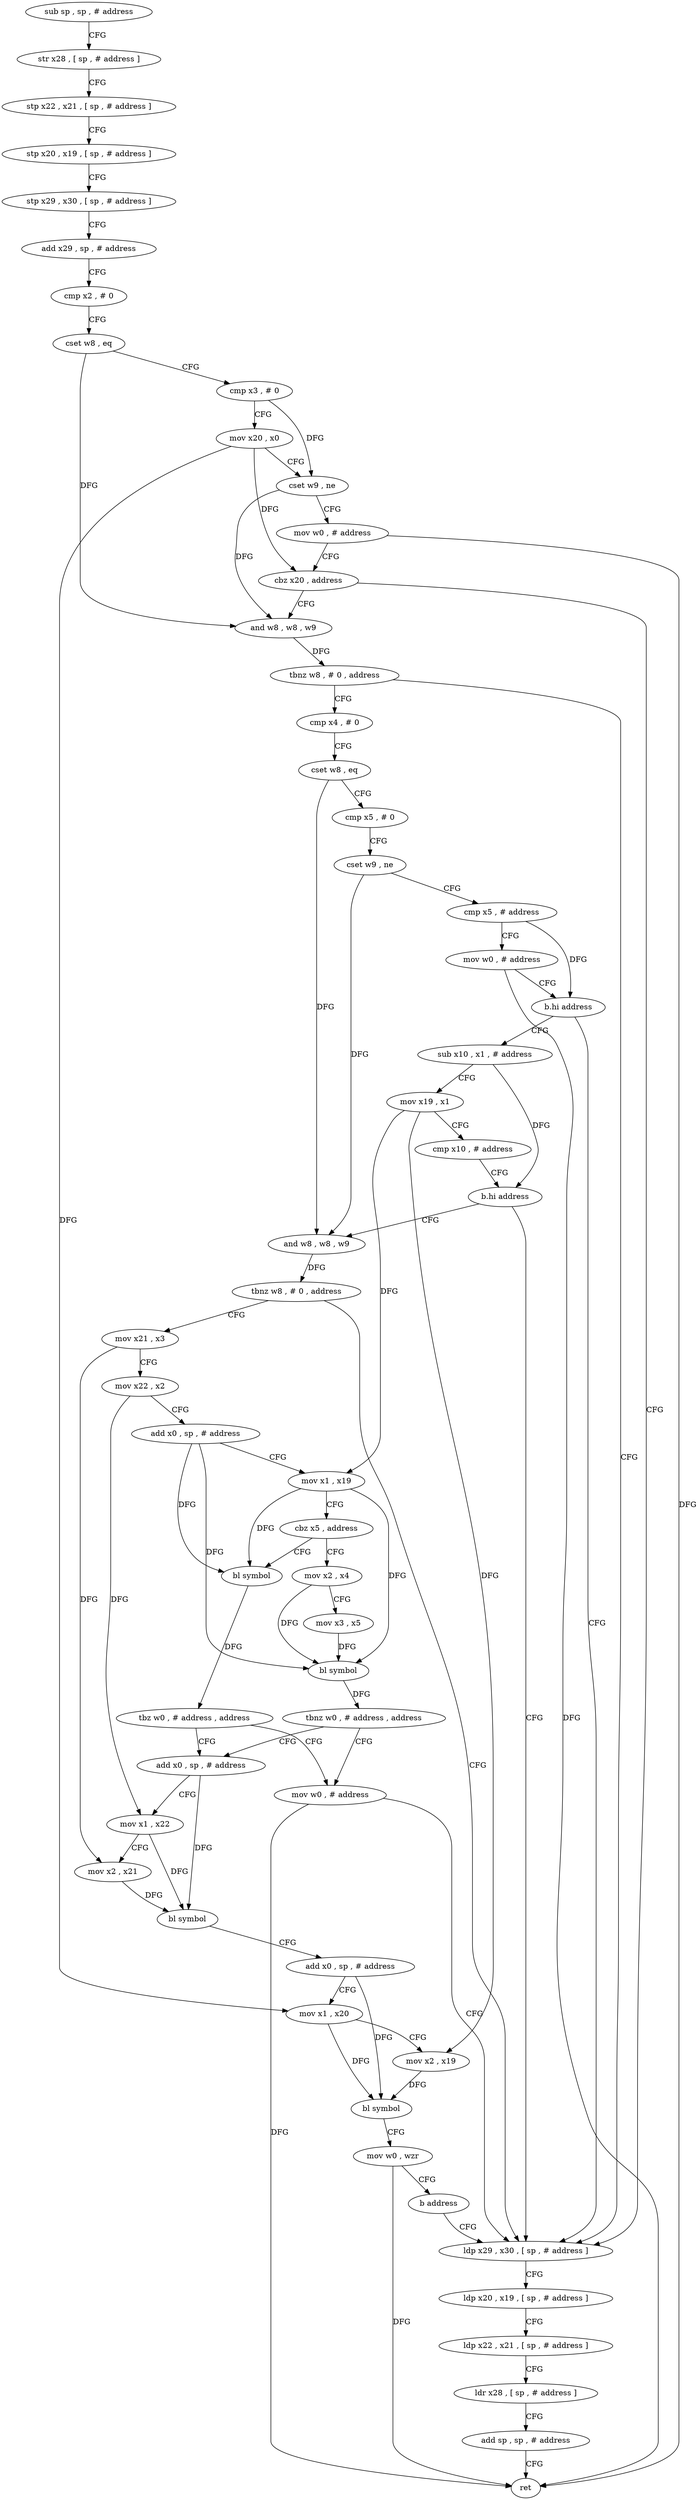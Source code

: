 digraph "func" {
"4219948" [label = "sub sp , sp , # address" ]
"4219952" [label = "str x28 , [ sp , # address ]" ]
"4219956" [label = "stp x22 , x21 , [ sp , # address ]" ]
"4219960" [label = "stp x20 , x19 , [ sp , # address ]" ]
"4219964" [label = "stp x29 , x30 , [ sp , # address ]" ]
"4219968" [label = "add x29 , sp , # address" ]
"4219972" [label = "cmp x2 , # 0" ]
"4219976" [label = "cset w8 , eq" ]
"4219980" [label = "cmp x3 , # 0" ]
"4219984" [label = "mov x20 , x0" ]
"4219988" [label = "cset w9 , ne" ]
"4219992" [label = "mov w0 , # address" ]
"4219996" [label = "cbz x20 , address" ]
"4220148" [label = "ldp x29 , x30 , [ sp , # address ]" ]
"4220000" [label = "and w8 , w8 , w9" ]
"4220152" [label = "ldp x20 , x19 , [ sp , # address ]" ]
"4220156" [label = "ldp x22 , x21 , [ sp , # address ]" ]
"4220160" [label = "ldr x28 , [ sp , # address ]" ]
"4220164" [label = "add sp , sp , # address" ]
"4220168" [label = "ret" ]
"4220004" [label = "tbnz w8 , # 0 , address" ]
"4220008" [label = "cmp x4 , # 0" ]
"4220012" [label = "cset w8 , eq" ]
"4220016" [label = "cmp x5 , # 0" ]
"4220020" [label = "cset w9 , ne" ]
"4220024" [label = "cmp x5 , # address" ]
"4220028" [label = "mov w0 , # address" ]
"4220032" [label = "b.hi address" ]
"4220036" [label = "sub x10 , x1 , # address" ]
"4220040" [label = "mov x19 , x1" ]
"4220044" [label = "cmp x10 , # address" ]
"4220048" [label = "b.hi address" ]
"4220052" [label = "and w8 , w8 , w9" ]
"4220056" [label = "tbnz w8 , # 0 , address" ]
"4220060" [label = "mov x21 , x3" ]
"4220064" [label = "mov x22 , x2" ]
"4220068" [label = "add x0 , sp , # address" ]
"4220072" [label = "mov x1 , x19" ]
"4220076" [label = "cbz x5 , address" ]
"4220136" [label = "bl symbol" ]
"4220080" [label = "mov x2 , x4" ]
"4220140" [label = "tbz w0 , # address , address" ]
"4220096" [label = "add x0 , sp , # address" ]
"4220144" [label = "mov w0 , # address" ]
"4220084" [label = "mov x3 , x5" ]
"4220088" [label = "bl symbol" ]
"4220092" [label = "tbnz w0 , # address , address" ]
"4220100" [label = "mov x1 , x22" ]
"4220104" [label = "mov x2 , x21" ]
"4220108" [label = "bl symbol" ]
"4220112" [label = "add x0 , sp , # address" ]
"4220116" [label = "mov x1 , x20" ]
"4220120" [label = "mov x2 , x19" ]
"4220124" [label = "bl symbol" ]
"4220128" [label = "mov w0 , wzr" ]
"4220132" [label = "b address" ]
"4219948" -> "4219952" [ label = "CFG" ]
"4219952" -> "4219956" [ label = "CFG" ]
"4219956" -> "4219960" [ label = "CFG" ]
"4219960" -> "4219964" [ label = "CFG" ]
"4219964" -> "4219968" [ label = "CFG" ]
"4219968" -> "4219972" [ label = "CFG" ]
"4219972" -> "4219976" [ label = "CFG" ]
"4219976" -> "4219980" [ label = "CFG" ]
"4219976" -> "4220000" [ label = "DFG" ]
"4219980" -> "4219984" [ label = "CFG" ]
"4219980" -> "4219988" [ label = "DFG" ]
"4219984" -> "4219988" [ label = "CFG" ]
"4219984" -> "4219996" [ label = "DFG" ]
"4219984" -> "4220116" [ label = "DFG" ]
"4219988" -> "4219992" [ label = "CFG" ]
"4219988" -> "4220000" [ label = "DFG" ]
"4219992" -> "4219996" [ label = "CFG" ]
"4219992" -> "4220168" [ label = "DFG" ]
"4219996" -> "4220148" [ label = "CFG" ]
"4219996" -> "4220000" [ label = "CFG" ]
"4220148" -> "4220152" [ label = "CFG" ]
"4220000" -> "4220004" [ label = "DFG" ]
"4220152" -> "4220156" [ label = "CFG" ]
"4220156" -> "4220160" [ label = "CFG" ]
"4220160" -> "4220164" [ label = "CFG" ]
"4220164" -> "4220168" [ label = "CFG" ]
"4220004" -> "4220148" [ label = "CFG" ]
"4220004" -> "4220008" [ label = "CFG" ]
"4220008" -> "4220012" [ label = "CFG" ]
"4220012" -> "4220016" [ label = "CFG" ]
"4220012" -> "4220052" [ label = "DFG" ]
"4220016" -> "4220020" [ label = "CFG" ]
"4220020" -> "4220024" [ label = "CFG" ]
"4220020" -> "4220052" [ label = "DFG" ]
"4220024" -> "4220028" [ label = "CFG" ]
"4220024" -> "4220032" [ label = "DFG" ]
"4220028" -> "4220032" [ label = "CFG" ]
"4220028" -> "4220168" [ label = "DFG" ]
"4220032" -> "4220148" [ label = "CFG" ]
"4220032" -> "4220036" [ label = "CFG" ]
"4220036" -> "4220040" [ label = "CFG" ]
"4220036" -> "4220048" [ label = "DFG" ]
"4220040" -> "4220044" [ label = "CFG" ]
"4220040" -> "4220072" [ label = "DFG" ]
"4220040" -> "4220120" [ label = "DFG" ]
"4220044" -> "4220048" [ label = "CFG" ]
"4220048" -> "4220148" [ label = "CFG" ]
"4220048" -> "4220052" [ label = "CFG" ]
"4220052" -> "4220056" [ label = "DFG" ]
"4220056" -> "4220148" [ label = "CFG" ]
"4220056" -> "4220060" [ label = "CFG" ]
"4220060" -> "4220064" [ label = "CFG" ]
"4220060" -> "4220104" [ label = "DFG" ]
"4220064" -> "4220068" [ label = "CFG" ]
"4220064" -> "4220100" [ label = "DFG" ]
"4220068" -> "4220072" [ label = "CFG" ]
"4220068" -> "4220136" [ label = "DFG" ]
"4220068" -> "4220088" [ label = "DFG" ]
"4220072" -> "4220076" [ label = "CFG" ]
"4220072" -> "4220136" [ label = "DFG" ]
"4220072" -> "4220088" [ label = "DFG" ]
"4220076" -> "4220136" [ label = "CFG" ]
"4220076" -> "4220080" [ label = "CFG" ]
"4220136" -> "4220140" [ label = "DFG" ]
"4220080" -> "4220084" [ label = "CFG" ]
"4220080" -> "4220088" [ label = "DFG" ]
"4220140" -> "4220096" [ label = "CFG" ]
"4220140" -> "4220144" [ label = "CFG" ]
"4220096" -> "4220100" [ label = "CFG" ]
"4220096" -> "4220108" [ label = "DFG" ]
"4220144" -> "4220148" [ label = "CFG" ]
"4220144" -> "4220168" [ label = "DFG" ]
"4220084" -> "4220088" [ label = "DFG" ]
"4220088" -> "4220092" [ label = "DFG" ]
"4220092" -> "4220144" [ label = "CFG" ]
"4220092" -> "4220096" [ label = "CFG" ]
"4220100" -> "4220104" [ label = "CFG" ]
"4220100" -> "4220108" [ label = "DFG" ]
"4220104" -> "4220108" [ label = "DFG" ]
"4220108" -> "4220112" [ label = "CFG" ]
"4220112" -> "4220116" [ label = "CFG" ]
"4220112" -> "4220124" [ label = "DFG" ]
"4220116" -> "4220120" [ label = "CFG" ]
"4220116" -> "4220124" [ label = "DFG" ]
"4220120" -> "4220124" [ label = "DFG" ]
"4220124" -> "4220128" [ label = "CFG" ]
"4220128" -> "4220132" [ label = "CFG" ]
"4220128" -> "4220168" [ label = "DFG" ]
"4220132" -> "4220148" [ label = "CFG" ]
}
